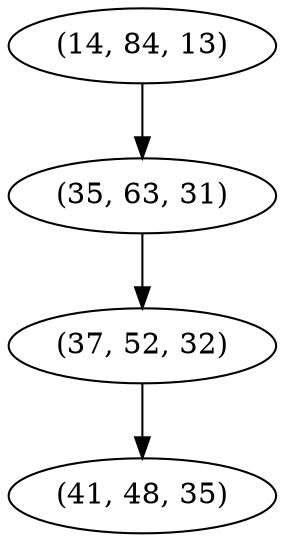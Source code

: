 digraph tree {
    "(14, 84, 13)";
    "(35, 63, 31)";
    "(37, 52, 32)";
    "(41, 48, 35)";
    "(14, 84, 13)" -> "(35, 63, 31)";
    "(35, 63, 31)" -> "(37, 52, 32)";
    "(37, 52, 32)" -> "(41, 48, 35)";
}

